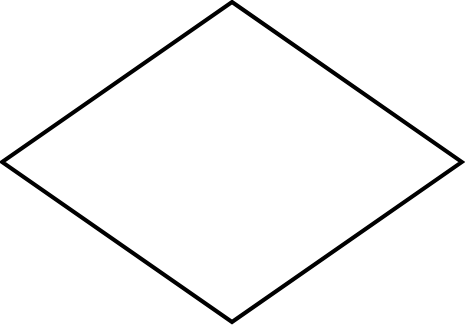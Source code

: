<mxfile version="16.4.5" type="github"><diagram id="uhoWUwZyKZoqXNYIa9A2" name="Page-1"><mxGraphModel dx="1038" dy="489" grid="1" gridSize="10" guides="1" tooltips="1" connect="1" arrows="1" fold="1" page="1" pageScale="1" pageWidth="850" pageHeight="1100" math="0" shadow="0"><root><mxCell id="0"/><mxCell id="1" parent="0"/><mxCell id="VMeUhKPzTGSy4yfRpDkg-1" value="" style="strokeWidth=2;html=1;shape=mxgraph.flowchart.decision;whiteSpace=wrap;" vertex="1" parent="1"><mxGeometry x="240" y="140" width="230" height="160" as="geometry"/></mxCell></root></mxGraphModel></diagram></mxfile>